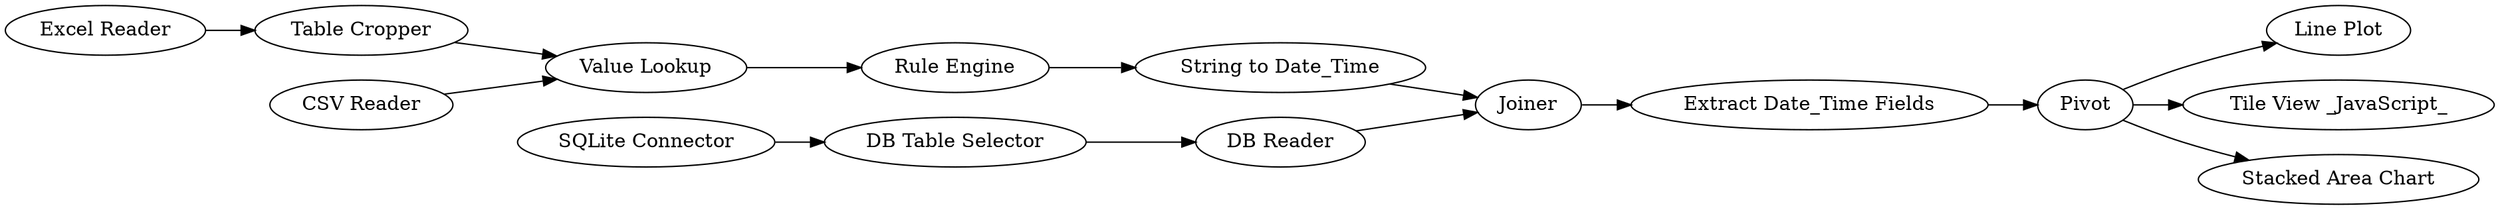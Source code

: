 digraph {
	"3108297011627689333_374" [label="Line Plot"]
	"3108297011627689333_413" [label="Tile View _JavaScript_"]
	"3108297011627689333_273" [label="String to Date_Time"]
	"3108297011627689333_368" [label=Joiner]
	"3108297011627689333_266" [label="Table Cropper"]
	"3108297011627689333_404" [label="DB Reader"]
	"3108297011627689333_375" [label="Extract Date_Time Fields"]
	"3108297011627689333_412" [label="Stacked Area Chart"]
	"3108297011627689333_272" [label="Rule Engine"]
	"3108297011627689333_373" [label=Pivot]
	"3108297011627689333_406" [label="SQLite Connector"]
	"3108297011627689333_426" [label="Excel Reader"]
	"3108297011627689333_271" [label="Value Lookup"]
	"3108297011627689333_403" [label="DB Table Selector"]
	"3108297011627689333_424" [label="CSV Reader"]
	"3108297011627689333_373" -> "3108297011627689333_374"
	"3108297011627689333_403" -> "3108297011627689333_404"
	"3108297011627689333_406" -> "3108297011627689333_403"
	"3108297011627689333_273" -> "3108297011627689333_368"
	"3108297011627689333_266" -> "3108297011627689333_271"
	"3108297011627689333_373" -> "3108297011627689333_412"
	"3108297011627689333_373" -> "3108297011627689333_413"
	"3108297011627689333_424" -> "3108297011627689333_271"
	"3108297011627689333_426" -> "3108297011627689333_266"
	"3108297011627689333_271" -> "3108297011627689333_272"
	"3108297011627689333_368" -> "3108297011627689333_375"
	"3108297011627689333_404" -> "3108297011627689333_368"
	"3108297011627689333_272" -> "3108297011627689333_273"
	"3108297011627689333_375" -> "3108297011627689333_373"
	rankdir=LR
}
